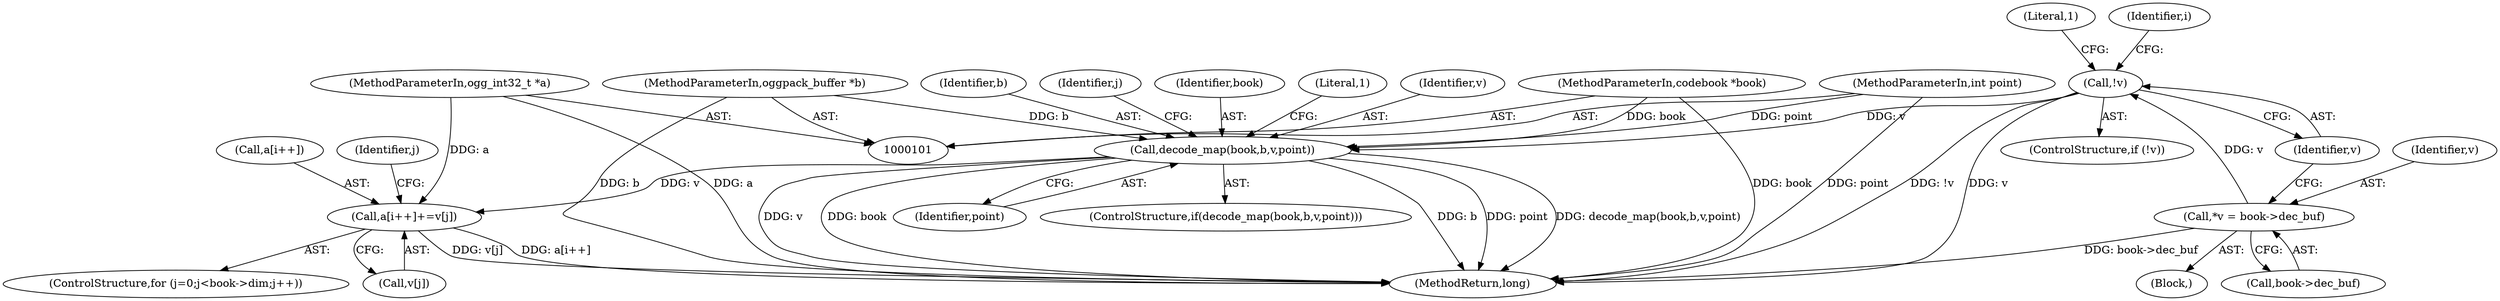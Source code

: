 digraph "1_Android_eeb4e45d5683f88488c083ecf142dc89bc3f0b47_4@array" {
"1000157" [label="(Call,a[i++]+=v[j])"];
"1000138" [label="(Call,decode_map(book,b,v,point))"];
"1000102" [label="(MethodParameterIn,codebook *book)"];
"1000104" [label="(MethodParameterIn,oggpack_buffer *b)"];
"1000124" [label="(Call,!v)"];
"1000116" [label="(Call,*v = book->dec_buf)"];
"1000106" [label="(MethodParameterIn,int point)"];
"1000103" [label="(MethodParameterIn,ogg_int32_t *a)"];
"1000104" [label="(MethodParameterIn,oggpack_buffer *b)"];
"1000140" [label="(Identifier,b)"];
"1000125" [label="(Identifier,v)"];
"1000148" [label="(Identifier,j)"];
"1000116" [label="(Call,*v = book->dec_buf)"];
"1000117" [label="(Identifier,v)"];
"1000167" [label="(MethodReturn,long)"];
"1000102" [label="(MethodParameterIn,codebook *book)"];
"1000128" [label="(Literal,1)"];
"1000139" [label="(Identifier,book)"];
"1000142" [label="(Identifier,point)"];
"1000138" [label="(Call,decode_map(book,b,v,point))"];
"1000103" [label="(MethodParameterIn,ogg_int32_t *a)"];
"1000145" [label="(Literal,1)"];
"1000146" [label="(ControlStructure,for (j=0;j<book->dim;j++))"];
"1000114" [label="(Block,)"];
"1000124" [label="(Call,!v)"];
"1000156" [label="(Identifier,j)"];
"1000118" [label="(Call,book->dec_buf)"];
"1000158" [label="(Call,a[i++])"];
"1000162" [label="(Call,v[j])"];
"1000131" [label="(Identifier,i)"];
"1000157" [label="(Call,a[i++]+=v[j])"];
"1000141" [label="(Identifier,v)"];
"1000123" [label="(ControlStructure,if (!v))"];
"1000137" [label="(ControlStructure,if(decode_map(book,b,v,point)))"];
"1000106" [label="(MethodParameterIn,int point)"];
"1000157" -> "1000146"  [label="AST: "];
"1000157" -> "1000162"  [label="CFG: "];
"1000158" -> "1000157"  [label="AST: "];
"1000162" -> "1000157"  [label="AST: "];
"1000156" -> "1000157"  [label="CFG: "];
"1000157" -> "1000167"  [label="DDG: v[j]"];
"1000157" -> "1000167"  [label="DDG: a[i++]"];
"1000138" -> "1000157"  [label="DDG: v"];
"1000103" -> "1000157"  [label="DDG: a"];
"1000138" -> "1000137"  [label="AST: "];
"1000138" -> "1000142"  [label="CFG: "];
"1000139" -> "1000138"  [label="AST: "];
"1000140" -> "1000138"  [label="AST: "];
"1000141" -> "1000138"  [label="AST: "];
"1000142" -> "1000138"  [label="AST: "];
"1000145" -> "1000138"  [label="CFG: "];
"1000148" -> "1000138"  [label="CFG: "];
"1000138" -> "1000167"  [label="DDG: point"];
"1000138" -> "1000167"  [label="DDG: decode_map(book,b,v,point)"];
"1000138" -> "1000167"  [label="DDG: v"];
"1000138" -> "1000167"  [label="DDG: book"];
"1000138" -> "1000167"  [label="DDG: b"];
"1000102" -> "1000138"  [label="DDG: book"];
"1000104" -> "1000138"  [label="DDG: b"];
"1000124" -> "1000138"  [label="DDG: v"];
"1000106" -> "1000138"  [label="DDG: point"];
"1000102" -> "1000101"  [label="AST: "];
"1000102" -> "1000167"  [label="DDG: book"];
"1000104" -> "1000101"  [label="AST: "];
"1000104" -> "1000167"  [label="DDG: b"];
"1000124" -> "1000123"  [label="AST: "];
"1000124" -> "1000125"  [label="CFG: "];
"1000125" -> "1000124"  [label="AST: "];
"1000128" -> "1000124"  [label="CFG: "];
"1000131" -> "1000124"  [label="CFG: "];
"1000124" -> "1000167"  [label="DDG: v"];
"1000124" -> "1000167"  [label="DDG: !v"];
"1000116" -> "1000124"  [label="DDG: v"];
"1000116" -> "1000114"  [label="AST: "];
"1000116" -> "1000118"  [label="CFG: "];
"1000117" -> "1000116"  [label="AST: "];
"1000118" -> "1000116"  [label="AST: "];
"1000125" -> "1000116"  [label="CFG: "];
"1000116" -> "1000167"  [label="DDG: book->dec_buf"];
"1000106" -> "1000101"  [label="AST: "];
"1000106" -> "1000167"  [label="DDG: point"];
"1000103" -> "1000101"  [label="AST: "];
"1000103" -> "1000167"  [label="DDG: a"];
}

